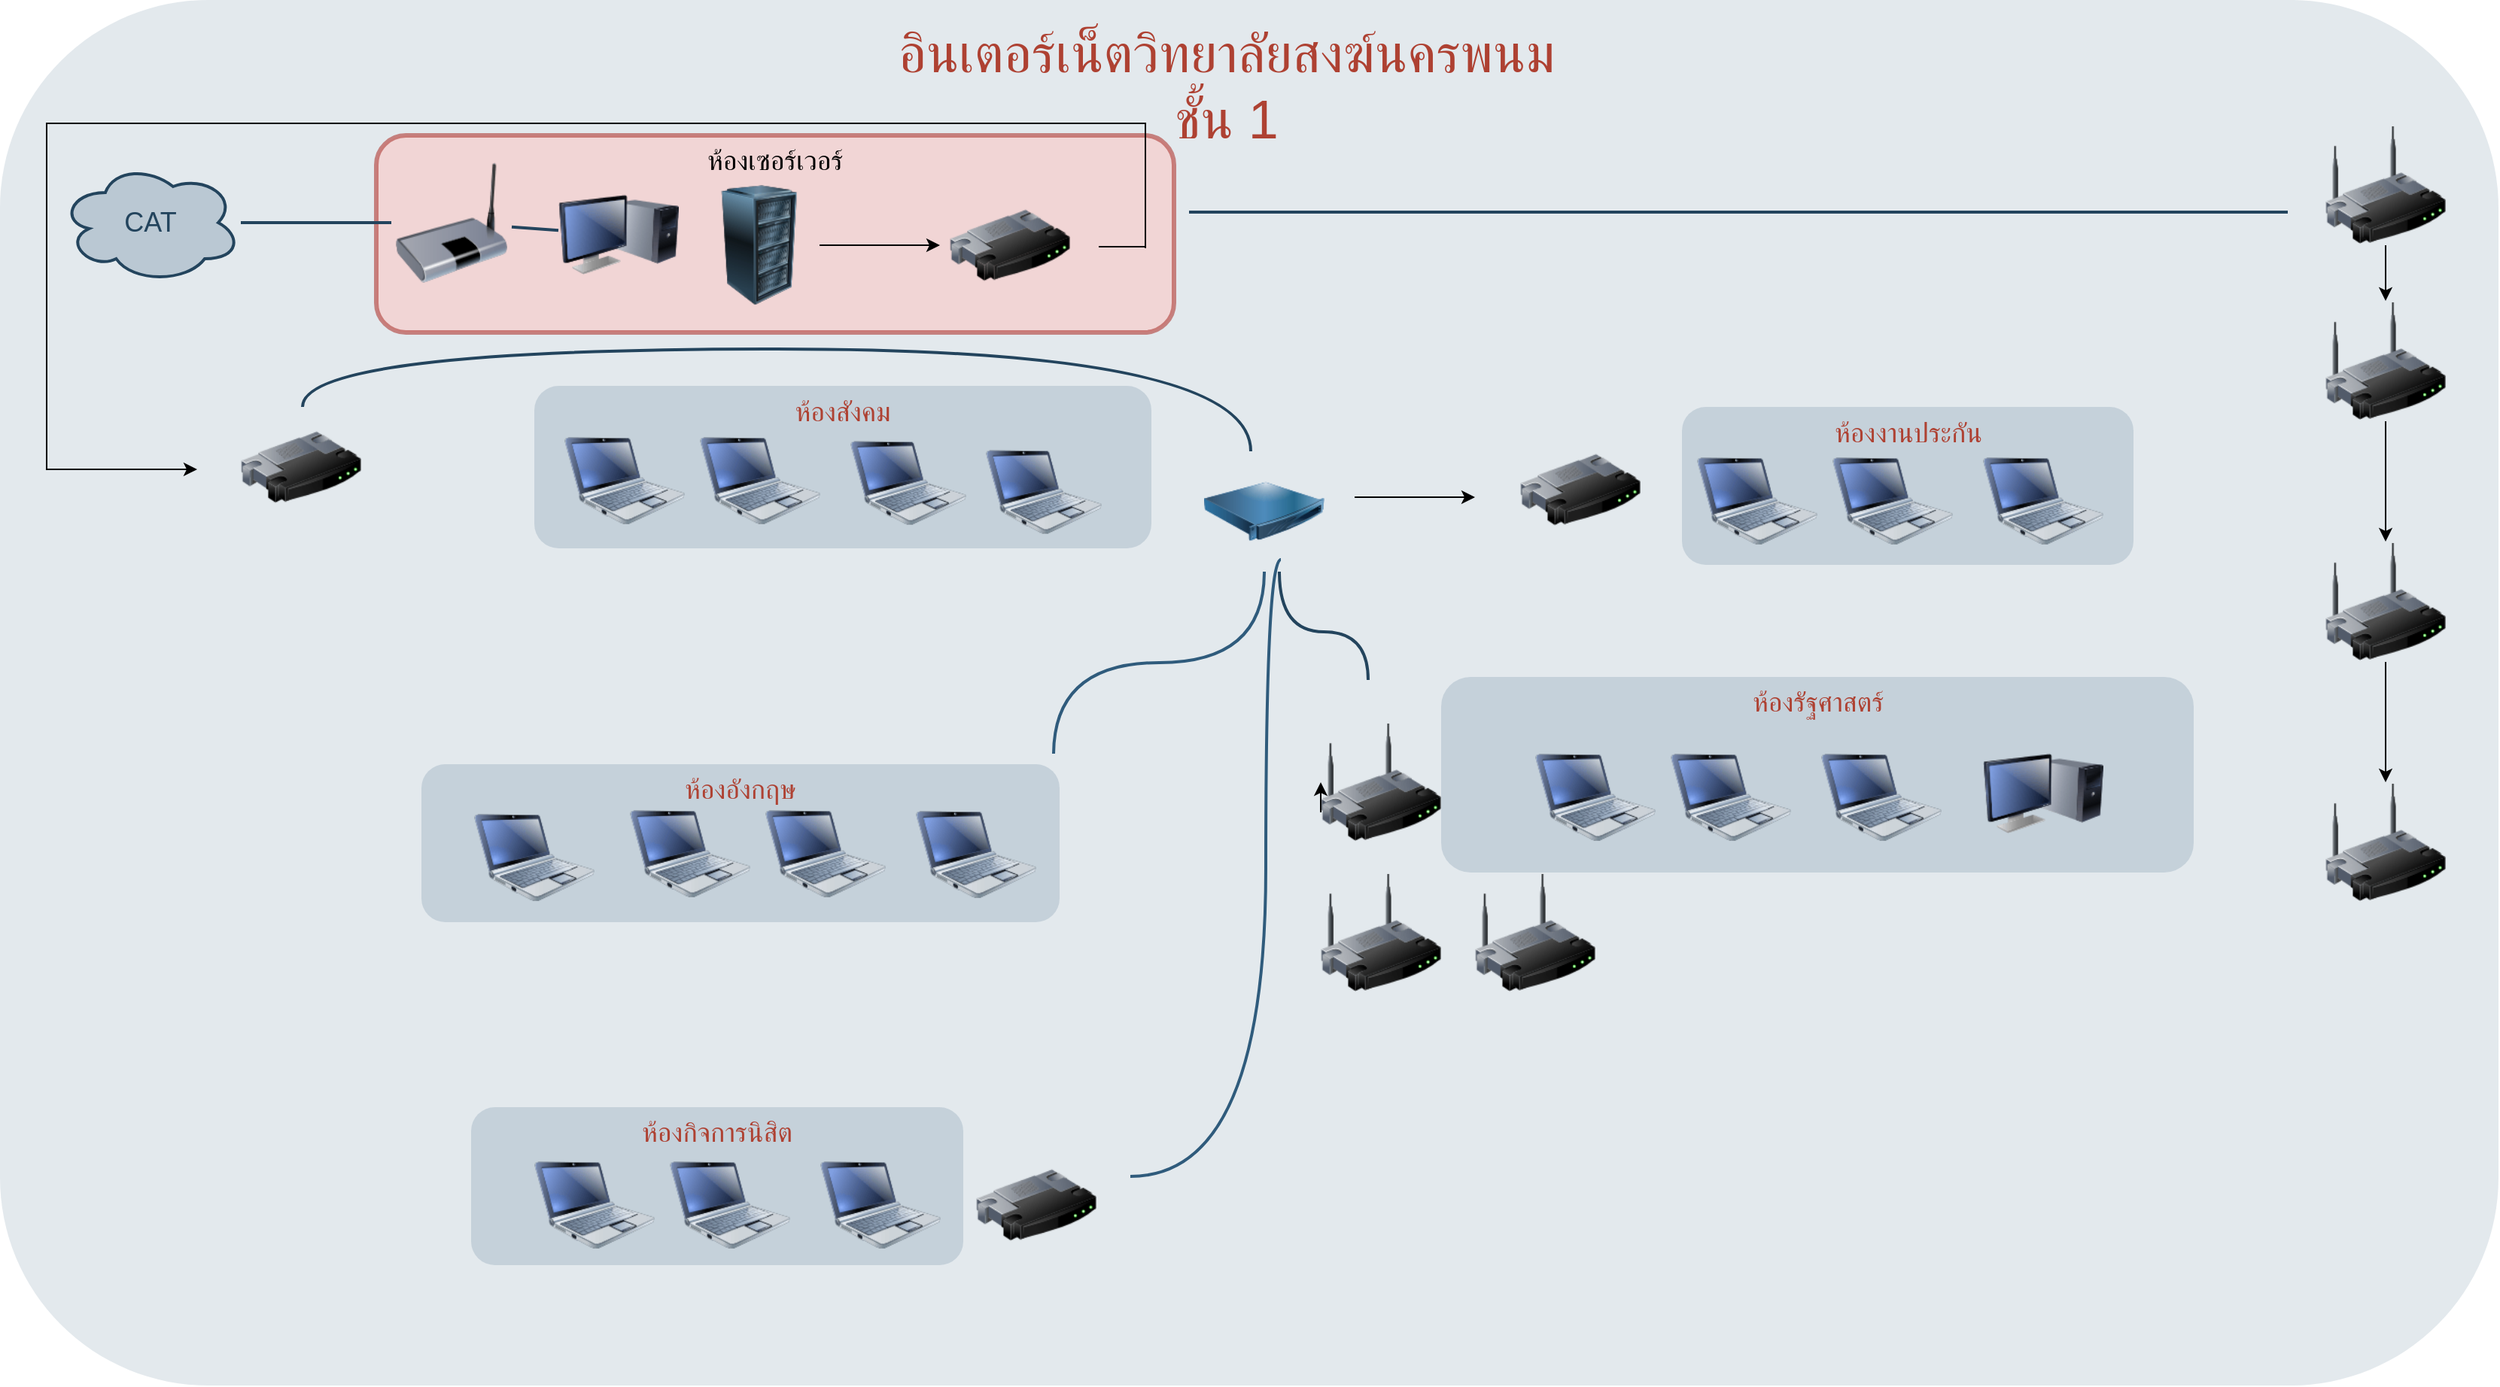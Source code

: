 <mxfile version="12.0.0" type="github" pages="4"><diagram id="a45cf8ec-cd66-6f27-3ac3-be6e809c9e4a" name="ชั้น1"><mxGraphModel dx="2720" dy="2467" grid="1" gridSize="10" guides="1" tooltips="1" connect="1" arrows="1" fold="1" page="1" pageScale="1" pageWidth="827" pageHeight="1169" background="#ffffff" math="0" shadow="0"><root><mxCell id="0"/><mxCell id="1" parent="0"/><mxCell id="3" value="" style="rounded=1;whiteSpace=wrap;html=1;shadow=0;strokeColor=none;fillColor=#BAC8D3;gradientColor=none;fontSize=18;fontColor=#F08705;opacity=40;fontStyle=0;strokeWidth=3;" parent="1" vertex="1"><mxGeometry x="10" y="-11" width="1660" height="921" as="geometry"/></mxCell><mxCell id="5TT-ZcK824E0vd1FwCsL-233" value="ห้องกิจการนิสิต" style="rounded=1;whiteSpace=wrap;html=1;shadow=0;strokeColor=none;fillColor=#BAC8D3;gradientColor=none;fontSize=18;fontColor=#AE4132;verticalAlign=top;fontStyle=0;opacity=70;strokeWidth=3;" vertex="1" parent="1"><mxGeometry x="323" y="725" width="327" height="105" as="geometry"/></mxCell><mxCell id="10" value="ห้องสังคม" style="rounded=1;whiteSpace=wrap;html=1;shadow=0;strokeColor=none;fillColor=#BAC8D3;gradientColor=none;fontSize=18;fontColor=#AE4132;verticalAlign=top;opacity=70;fontStyle=0;strokeWidth=3;" parent="1" vertex="1"><mxGeometry x="365" y="245.5" width="410" height="108" as="geometry"/></mxCell><mxCell id="4" value="ห้องเซอร์เวอร์" style="rounded=1;whiteSpace=wrap;html=1;shadow=0;strokeColor=#b85450;fillColor=#f8cecc;fontSize=18;verticalAlign=top;opacity=70;fontStyle=0;strokeWidth=3;" parent="1" vertex="1"><mxGeometry x="260" y="79" width="530" height="131" as="geometry"/></mxCell><mxCell id="5" value="&lt;span style=&quot;line-height: 17.182px&quot;&gt;ห้องอังกฤษ&lt;/span&gt;" style="rounded=1;whiteSpace=wrap;html=1;shadow=0;strokeColor=none;fillColor=#BAC8D3;gradientColor=none;fontSize=18;fontColor=#AE4132;verticalAlign=top;fontStyle=0;opacity=70;strokeWidth=3;" parent="1" vertex="1"><mxGeometry x="290" y="497" width="424" height="105" as="geometry"/></mxCell><mxCell id="8" value="ห้องรัฐศาสตร์" style="rounded=1;whiteSpace=wrap;html=1;shadow=0;strokeColor=none;fillColor=#BAC8D3;gradientColor=none;fontSize=18;fontColor=#AE4132;verticalAlign=top;fontStyle=0;opacity=70;strokeWidth=3;" parent="1" vertex="1"><mxGeometry x="967.5" y="439" width="500" height="130" as="geometry"/></mxCell><mxCell id="9" value="&lt;span style=&quot;line-height: 17.182px&quot;&gt;ห้องงานประกัน&lt;/span&gt;" style="rounded=1;whiteSpace=wrap;html=1;shadow=0;strokeColor=none;fillColor=#BAC8D3;gradientColor=none;fontSize=18;fontColor=#AE4132;verticalAlign=top;opacity=70;fontStyle=0;strokeWidth=3;" parent="1" vertex="1"><mxGeometry x="1127.5" y="259.5" width="300" height="105" as="geometry"/></mxCell><mxCell id="22" value="" style="image;html=1;image=img/lib/clip_art/computers/Monitor_Tower_128x128.png;shadow=0;strokeColor=#000000;fillColor=#FFFFFF;gradientColor=none;fontSize=18;fontColor=#F08705;fontStyle=0" parent="1" vertex="1"><mxGeometry x="381" y="105" width="80" height="80" as="geometry"/></mxCell><mxCell id="23" value="" style="image;html=1;image=img/lib/clip_art/networking/Bridge_128x128.png;shadow=0;strokeColor=#000000;fillColor=#FFFFFF;gradientColor=none;fontSize=18;fontColor=#F08705;fontStyle=0" parent="1" vertex="1"><mxGeometry x="270" y="97" width="80" height="80" as="geometry"/></mxCell><mxCell id="27" value="" style="image;html=1;image=img/lib/clip_art/computers/Netbook_128x128.png;shadow=0;strokeColor=#000000;fillColor=#FFFFFF;gradientColor=none;fontSize=18;fontColor=#F08705;fontStyle=0" parent="1" vertex="1"><mxGeometry x="385" y="268.5" width="80" height="80" as="geometry"/></mxCell><mxCell id="28" value="" style="image;html=1;image=img/lib/clip_art/computers/Netbook_128x128.png;shadow=0;strokeColor=#000000;fillColor=#FFFFFF;gradientColor=none;fontSize=18;fontColor=#F08705;fontStyle=0" parent="1" vertex="1"><mxGeometry x="475" y="268.5" width="80" height="80" as="geometry"/></mxCell><mxCell id="29" value="" style="image;html=1;image=img/lib/clip_art/computers/Netbook_128x128.png;shadow=0;strokeColor=#000000;fillColor=#FFFFFF;gradientColor=none;fontSize=18;fontColor=#F08705;fontStyle=0" parent="1" vertex="1"><mxGeometry x="575" y="271.5" width="77" height="77" as="geometry"/></mxCell><mxCell id="30" value="" style="image;html=1;image=img/lib/clip_art/computers/Netbook_128x128.png;shadow=0;strokeColor=#000000;fillColor=#FFFFFF;gradientColor=none;fontSize=18;fontColor=#F08705;fontStyle=0" parent="1" vertex="1"><mxGeometry x="428.5" y="516.5" width="80" height="80" as="geometry"/></mxCell><mxCell id="31" value="" style="image;html=1;image=img/lib/clip_art/computers/Netbook_128x128.png;shadow=0;strokeColor=#000000;fillColor=#FFFFFF;gradientColor=none;fontSize=18;fontColor=#F08705;fontStyle=0" parent="1" vertex="1"><mxGeometry x="518.5" y="516.5" width="80" height="80" as="geometry"/></mxCell><mxCell id="32" value="" style="image;html=1;image=img/lib/clip_art/computers/Netbook_128x128.png;shadow=0;strokeColor=#000000;fillColor=#FFFFFF;gradientColor=none;fontSize=18;fontColor=#AE4132;fontStyle=0" parent="1" vertex="1"><mxGeometry x="618.5" y="516.5" width="80" height="81" as="geometry"/></mxCell><mxCell id="33" value="" style="image;html=1;image=img/lib/clip_art/computers/Netbook_128x128.png;shadow=0;strokeColor=#000000;fillColor=#FFFFFF;gradientColor=none;fontSize=18;fontColor=#F08705;fontStyle=0" parent="1" vertex="1"><mxGeometry x="1137.5" y="282" width="80" height="80" as="geometry"/></mxCell><mxCell id="34" value="" style="image;html=1;image=img/lib/clip_art/computers/Netbook_128x128.png;shadow=0;strokeColor=#000000;fillColor=#FFFFFF;gradientColor=none;fontSize=18;fontColor=#F08705;fontStyle=0" parent="1" vertex="1"><mxGeometry x="1227.5" y="282" width="80" height="80" as="geometry"/></mxCell><mxCell id="35" value="" style="image;html=1;image=img/lib/clip_art/computers/Netbook_128x128.png;shadow=0;strokeColor=#000000;fillColor=#FFFFFF;gradientColor=none;fontSize=18;fontColor=#F08705;fontStyle=0" parent="1" vertex="1"><mxGeometry x="1327.5" y="282" width="80" height="80" as="geometry"/></mxCell><mxCell id="36" value="" style="image;html=1;image=img/lib/clip_art/computers/Netbook_128x128.png;shadow=0;strokeColor=#000000;fillColor=#FFFFFF;gradientColor=none;fontSize=18;fontColor=#F08705;fontStyle=0" parent="1" vertex="1"><mxGeometry x="365" y="750" width="80" height="80" as="geometry"/></mxCell><mxCell id="37" value="" style="image;html=1;image=img/lib/clip_art/computers/Netbook_128x128.png;shadow=0;strokeColor=#000000;fillColor=#FFFFFF;gradientColor=none;fontSize=18;fontColor=#F08705;fontStyle=0" parent="1" vertex="1"><mxGeometry x="455" y="750" width="80" height="80" as="geometry"/></mxCell><mxCell id="38" value="" style="image;html=1;image=img/lib/clip_art/computers/Netbook_128x128.png;shadow=0;strokeColor=#000000;fillColor=#FFFFFF;gradientColor=none;fontSize=18;fontColor=#F08705;fontStyle=0" parent="1" vertex="1"><mxGeometry x="555" y="750" width="80" height="80" as="geometry"/></mxCell><mxCell id="5TT-ZcK824E0vd1FwCsL-190" value="" style="edgeStyle=orthogonalEdgeStyle;rounded=0;orthogonalLoop=1;jettySize=auto;html=1;" edge="1" parent="1" source="40"><mxGeometry relative="1" as="geometry"><mxPoint x="634.5" y="152" as="targetPoint"/></mxGeometry></mxCell><mxCell id="40" value="" style="image;html=1;image=img/lib/clip_art/computers/Server_Rack_128x128.png;shadow=0;strokeColor=#000000;fillColor=#FFFFFF;gradientColor=none;fontSize=18;fontColor=#F08705;fontStyle=0" parent="1" vertex="1"><mxGeometry x="474.5" y="112" width="80" height="80" as="geometry"/></mxCell><mxCell id="49" value="CAT" style="ellipse;shape=cloud;whiteSpace=wrap;html=1;shadow=0;strokeColor=#23445D;fillColor=#BAC8D3;gradientColor=none;fontSize=18;fontColor=#23445D;fontStyle=0;gradientDirection=north;strokeWidth=2;" parent="1" vertex="1"><mxGeometry x="50" y="97" width="120" height="80" as="geometry"/></mxCell><mxCell id="52" value="" style="image;html=1;image=img/lib/clip_art/networking/Router_128x128.png;shadow=0;strokeColor=#000000;fillColor=#FFFFFF;gradientColor=none;fontSize=18;fontColor=#F08705;fontStyle=0" parent="1" vertex="1"><mxGeometry x="170" y="259.5" width="80" height="80" as="geometry"/></mxCell><mxCell id="54" value="" style="image;html=1;image=img/lib/clip_art/computers/Monitor_Tower_128x128.png;shadow=0;strokeColor=#000000;fillColor=#FFFFFF;gradientColor=none;fontSize=18;fontColor=#F08705;fontStyle=0" parent="1" vertex="1"><mxGeometry x="1327.5" y="476.5" width="80" height="80" as="geometry"/></mxCell><mxCell id="56" value="" style="image;html=1;image=img/lib/clip_art/networking/Wireless_Router_128x128.png;shadow=0;strokeColor=#000000;fillColor=#FFFFFF;gradientColor=none;fontSize=18;fontColor=#F08705;fontStyle=0" parent="1" vertex="1"><mxGeometry x="887.5" y="469" width="80" height="80" as="geometry"/></mxCell><mxCell id="5TT-ZcK824E0vd1FwCsL-203" value="" style="edgeStyle=orthogonalEdgeStyle;rounded=0;orthogonalLoop=1;jettySize=auto;html=1;" edge="1" parent="1" source="57" target="5TT-ZcK824E0vd1FwCsL-202"><mxGeometry relative="1" as="geometry"/></mxCell><mxCell id="57" value="" style="image;html=1;image=img/lib/clip_art/networking/Wireless_Router_128x128.png;shadow=0;strokeColor=#000000;fillColor=#FFFFFF;gradientColor=none;fontSize=18;fontColor=#F08705;fontStyle=0" parent="1" vertex="1"><mxGeometry x="1555" y="72" width="80" height="80" as="geometry"/></mxCell><mxCell id="5TT-ZcK824E0vd1FwCsL-205" value="" style="edgeStyle=orthogonalEdgeStyle;rounded=0;orthogonalLoop=1;jettySize=auto;html=1;" edge="1" parent="1" source="5TT-ZcK824E0vd1FwCsL-202" target="5TT-ZcK824E0vd1FwCsL-204"><mxGeometry relative="1" as="geometry"/></mxCell><mxCell id="5TT-ZcK824E0vd1FwCsL-202" value="" style="image;html=1;image=img/lib/clip_art/networking/Wireless_Router_128x128.png;shadow=0;strokeColor=#000000;fillColor=#FFFFFF;gradientColor=none;fontSize=18;fontColor=#F08705;fontStyle=0" vertex="1" parent="1"><mxGeometry x="1555" y="189" width="80" height="80" as="geometry"/></mxCell><mxCell id="5TT-ZcK824E0vd1FwCsL-207" value="" style="edgeStyle=orthogonalEdgeStyle;rounded=0;orthogonalLoop=1;jettySize=auto;html=1;" edge="1" parent="1" source="5TT-ZcK824E0vd1FwCsL-204" target="5TT-ZcK824E0vd1FwCsL-206"><mxGeometry relative="1" as="geometry"/></mxCell><mxCell id="5TT-ZcK824E0vd1FwCsL-204" value="" style="image;html=1;image=img/lib/clip_art/networking/Wireless_Router_128x128.png;shadow=0;strokeColor=#000000;fillColor=#FFFFFF;gradientColor=none;fontSize=18;fontColor=#F08705;fontStyle=0" vertex="1" parent="1"><mxGeometry x="1555" y="349" width="80" height="80" as="geometry"/></mxCell><mxCell id="5TT-ZcK824E0vd1FwCsL-206" value="" style="image;html=1;image=img/lib/clip_art/networking/Wireless_Router_128x128.png;shadow=0;strokeColor=#000000;fillColor=#FFFFFF;gradientColor=none;fontSize=18;fontColor=#F08705;fontStyle=0" vertex="1" parent="1"><mxGeometry x="1555" y="509" width="80" height="80" as="geometry"/></mxCell><mxCell id="5TT-ZcK824E0vd1FwCsL-180" value="" style="edgeStyle=orthogonalEdgeStyle;rounded=0;orthogonalLoop=1;jettySize=auto;html=1;" edge="1" parent="1"><mxGeometry relative="1" as="geometry"><mxPoint x="740" y="153" as="sourcePoint"/><mxPoint x="141" y="301" as="targetPoint"/><Array as="points"><mxPoint x="771" y="154"/><mxPoint x="771" y="71"/><mxPoint x="41" y="71"/><mxPoint x="41" y="301"/><mxPoint x="91" y="301"/></Array></mxGeometry></mxCell><mxCell id="83" style="edgeStyle=none;rounded=0;html=1;fontSize=18;fontColor=#F08705;endArrow=none;endFill=0;strokeColor=#23445D;strokeWidth=2;fontStyle=0" parent="1" source="22" target="23" edge="1"><mxGeometry relative="1" as="geometry"/></mxCell><mxCell id="115" style="edgeStyle=orthogonalEdgeStyle;rounded=0;html=1;startArrow=none;startFill=0;endArrow=none;endFill=0;fontSize=18;fontColor=#F08705;strokeColor=#23445D;strokeWidth=2;curved=1;fontStyle=0" parent="1" source="23" target="49" edge="1"><mxGeometry relative="1" as="geometry"/></mxCell><mxCell id="146" value="" style="edgeStyle=elbowEdgeStyle;strokeWidth=2;rounded=0;endArrow=none;startArrow=none;startSize=10;endSize=10;dashed=0;html=1;strokeColor=#23445D;fontSize=18;fontColor=#F08705;startFill=0;endFill=0;fontStyle=0" parent="1" edge="1"><mxGeometry relative="1" as="geometry"><mxPoint x="1530" y="130" as="sourcePoint"/><mxPoint x="800" y="130" as="targetPoint"/><Array as="points"><mxPoint x="1140" y="120"/></Array></mxGeometry></mxCell><mxCell id="154" value="" style="image;html=1;image=img/lib/clip_art/networking/Router_128x128.png;shadow=0;strokeColor=#000000;fillColor=#FFFFFF;gradientColor=none;fontSize=18;fontColor=#F08705;fontStyle=0" parent="1" vertex="1"><mxGeometry x="658.5" y="750" width="80" height="80" as="geometry"/></mxCell><mxCell id="161" style="edgeStyle=orthogonalEdgeStyle;rounded=0;jumpStyle=none;html=1;exitX=0.5;exitY=1;shadow=0;labelBackgroundColor=#ffffff;startArrow=none;startFill=0;endArrow=none;endFill=0;endSize=10;jettySize=auto;orthogonalLoop=1;strokeColor=#2F5B7C;strokeWidth=2;fillColor=#F08705;fontFamily=Helvetica;fontSize=14;fontColor=#F08705;align=left;curved=1;" parent="1" source="162" edge="1"><mxGeometry relative="1" as="geometry"><mxPoint x="710" y="490" as="targetPoint"/></mxGeometry></mxCell><mxCell id="5TT-ZcK824E0vd1FwCsL-229" value="" style="edgeStyle=orthogonalEdgeStyle;rounded=0;orthogonalLoop=1;jettySize=auto;html=1;" edge="1" parent="1"><mxGeometry relative="1" as="geometry"><mxPoint x="910.0" y="319.5" as="sourcePoint"/><mxPoint x="990.0" y="319.5" as="targetPoint"/></mxGeometry></mxCell><mxCell id="162" value="" style="image;html=1;image=img/lib/clip_art/networking/Concentrator_128x128.png;shadow=0;strokeColor=#000000;fillColor=#F2F2F2;gradientColor=none;fontSize=18;fontColor=#F08705;fontStyle=0" parent="1" vertex="1"><mxGeometry x="810" y="289" width="80" height="80" as="geometry"/></mxCell><mxCell id="163" style="edgeStyle=orthogonalEdgeStyle;rounded=0;html=1;startArrow=none;startFill=0;endArrow=none;endFill=0;fontSize=18;fontColor=#F08705;strokeColor=#23445D;strokeWidth=2;curved=1;fontStyle=0" parent="1" source="162" target="52" edge="1"><mxGeometry relative="1" as="geometry"><Array as="points"><mxPoint x="841" y="221"/><mxPoint x="211" y="221"/></Array><mxPoint x="800" y="240" as="targetPoint"/></mxGeometry></mxCell><mxCell id="165" style="edgeStyle=orthogonalEdgeStyle;rounded=0;html=1;startArrow=none;startFill=0;endArrow=none;endFill=0;fontSize=18;fontColor=#F08705;strokeColor=#23445D;strokeWidth=2;curved=1;fontStyle=0" parent="1" source="162" edge="1"><mxGeometry relative="1" as="geometry"><Array as="points"><mxPoint x="860" y="409"/></Array><mxPoint x="919" y="441" as="targetPoint"/></mxGeometry></mxCell><mxCell id="168" value="อินเตอร์เน็ตวิทยาลัยสงฆ์นครพนม&lt;br&gt;ชั้น 1&lt;br&gt;" style="text;html=1;strokeColor=none;fillColor=none;align=center;verticalAlign=middle;whiteSpace=wrap;overflow=hidden;shadow=0;fontSize=36;fontColor=#AE4132;fontStyle=0" parent="1" vertex="1"><mxGeometry x="135" y="-1.5" width="1380" height="95" as="geometry"/></mxCell><mxCell id="171" style="edgeStyle=orthogonalEdgeStyle;rounded=0;jumpStyle=none;html=1;exitX=0;exitY=0.5;entryX=0;entryY=0.5;shadow=0;labelBackgroundColor=none;startArrow=none;startFill=0;endArrow=classic;endFill=1;endSize=6;jettySize=auto;orthogonalLoop=1;strokeColor=#23445D;strokeWidth=2;fillColor=#F08705;fontFamily=Helvetica;fontSize=14;fontColor=#F08705;align=left;fontStyle=0" parent="1" source="168" target="168" edge="1"><mxGeometry relative="1" as="geometry"/></mxCell><mxCell id="172" style="edgeStyle=orthogonalEdgeStyle;rounded=0;jumpStyle=none;html=1;exitX=0.75;exitY=0;entryX=0.75;entryY=0;shadow=0;labelBackgroundColor=none;startArrow=none;startFill=0;endArrow=classic;endFill=1;endSize=6;jettySize=auto;orthogonalLoop=1;strokeColor=#23445D;strokeWidth=2;fillColor=#F08705;fontFamily=Helvetica;fontSize=14;fontColor=#FFFFFF;align=left;fontStyle=0" parent="1" source="27" target="27" edge="1"><mxGeometry relative="1" as="geometry"/></mxCell><mxCell id="5TT-ZcK824E0vd1FwCsL-185" value="" style="image;html=1;image=img/lib/clip_art/networking/Router_128x128.png;shadow=0;strokeColor=#000000;fillColor=#FFFFFF;gradientColor=none;fontSize=18;fontColor=#F08705;fontStyle=0" vertex="1" parent="1"><mxGeometry x="641" y="112" width="80" height="80" as="geometry"/></mxCell><mxCell id="5TT-ZcK824E0vd1FwCsL-191" value="" style="image;html=1;image=img/lib/clip_art/computers/Netbook_128x128.png;shadow=0;strokeColor=#000000;fillColor=#FFFFFF;gradientColor=none;fontSize=18;fontColor=#F08705;fontStyle=0" vertex="1" parent="1"><mxGeometry x="665" y="277.5" width="77" height="77" as="geometry"/></mxCell><mxCell id="5TT-ZcK824E0vd1FwCsL-198" value="" style="image;html=1;image=img/lib/clip_art/networking/Router_128x128.png;shadow=0;strokeColor=#000000;fillColor=#FFFFFF;gradientColor=none;fontSize=18;fontColor=#F08705;fontStyle=0" vertex="1" parent="1"><mxGeometry x="1020" y="274.5" width="80" height="80" as="geometry"/></mxCell><mxCell id="5TT-ZcK824E0vd1FwCsL-214" value="" style="image;html=1;image=img/lib/clip_art/computers/Netbook_128x128.png;shadow=0;strokeColor=#000000;fillColor=#FFFFFF;gradientColor=none;fontSize=18;fontColor=#F08705;fontStyle=0" vertex="1" parent="1"><mxGeometry x="1030" y="479" width="80" height="80" as="geometry"/></mxCell><mxCell id="5TT-ZcK824E0vd1FwCsL-215" value="" style="image;html=1;image=img/lib/clip_art/computers/Netbook_128x128.png;shadow=0;strokeColor=#000000;fillColor=#FFFFFF;gradientColor=none;fontSize=18;fontColor=#F08705;fontStyle=0" vertex="1" parent="1"><mxGeometry x="1120" y="479" width="80" height="80" as="geometry"/></mxCell><mxCell id="5TT-ZcK824E0vd1FwCsL-216" value="" style="image;html=1;image=img/lib/clip_art/computers/Netbook_128x128.png;shadow=0;strokeColor=#000000;fillColor=#FFFFFF;gradientColor=none;fontSize=18;fontColor=#F08705;fontStyle=0" vertex="1" parent="1"><mxGeometry x="1220" y="479" width="80" height="80" as="geometry"/></mxCell><mxCell id="5TT-ZcK824E0vd1FwCsL-231" value="" style="image;html=1;image=img/lib/clip_art/computers/Netbook_128x128.png;shadow=0;strokeColor=#000000;fillColor=#FFFFFF;gradientColor=none;fontSize=18;fontColor=#F08705;fontStyle=0" vertex="1" parent="1"><mxGeometry x="325" y="519" width="80" height="80" as="geometry"/></mxCell><mxCell id="5TT-ZcK824E0vd1FwCsL-232" style="edgeStyle=orthogonalEdgeStyle;rounded=0;jumpStyle=none;html=1;shadow=0;labelBackgroundColor=#ffffff;startArrow=none;startFill=0;endArrow=none;endFill=0;endSize=10;jettySize=auto;orthogonalLoop=1;strokeColor=#2F5B7C;strokeWidth=2;fillColor=#F08705;fontFamily=Helvetica;fontSize=14;fontColor=#F08705;align=left;curved=1;" edge="1" parent="1"><mxGeometry relative="1" as="geometry"><mxPoint x="861" y="361" as="sourcePoint"/><mxPoint x="761" y="771" as="targetPoint"/><Array as="points"><mxPoint x="851" y="361"/><mxPoint x="851" y="771"/></Array></mxGeometry></mxCell><mxCell id="u7g8clGpYNUwMyoQ05PJ-172" style="edgeStyle=orthogonalEdgeStyle;rounded=0;orthogonalLoop=1;jettySize=auto;html=1;exitX=0;exitY=0.75;exitDx=0;exitDy=0;entryX=0;entryY=0.5;entryDx=0;entryDy=0;" edge="1" parent="1" source="56" target="56"><mxGeometry relative="1" as="geometry"/></mxCell><mxCell id="0NHbt5JmAoEHlWAF8XZl-172" value="" style="image;html=1;image=img/lib/clip_art/networking/Wireless_Router_128x128.png;shadow=0;strokeColor=#000000;fillColor=#FFFFFF;gradientColor=none;fontSize=18;fontColor=#F08705;fontStyle=0" vertex="1" parent="1"><mxGeometry x="990" y="569" width="80" height="80" as="geometry"/></mxCell><mxCell id="0NHbt5JmAoEHlWAF8XZl-173" value="" style="image;html=1;image=img/lib/clip_art/networking/Wireless_Router_128x128.png;shadow=0;strokeColor=#000000;fillColor=#FFFFFF;gradientColor=none;fontSize=18;fontColor=#F08705;fontStyle=0" vertex="1" parent="1"><mxGeometry x="887.5" y="569" width="80" height="80" as="geometry"/></mxCell></root></mxGraphModel></diagram><diagram name="ชั้น2" id="4gRIvaAGS5uTLQDiIRaL"><mxGraphModel dx="2720" dy="1420" grid="1" gridSize="10" guides="1" tooltips="1" connect="1" arrows="1" fold="1" page="1" pageScale="1" pageWidth="827" pageHeight="1169" background="#ffffff" math="0" shadow="0"><root><mxCell id="wMxX_vA85udoLJp9CQnc-0"/><mxCell id="wMxX_vA85udoLJp9CQnc-1" parent="wMxX_vA85udoLJp9CQnc-0"/><mxCell id="wMxX_vA85udoLJp9CQnc-4" value="" style="rounded=1;whiteSpace=wrap;html=1;shadow=0;strokeColor=none;fillColor=#BAC8D3;gradientColor=none;fontSize=18;fontColor=#F08705;opacity=40;fontStyle=0;strokeWidth=3;" vertex="1" parent="wMxX_vA85udoLJp9CQnc-1"><mxGeometry x="215" y="120" width="1030" height="860" as="geometry"/></mxCell><mxCell id="wMxX_vA85udoLJp9CQnc-23" value="" style="edgeStyle=orthogonalEdgeStyle;rounded=0;orthogonalLoop=1;jettySize=auto;html=1;" edge="1" parent="wMxX_vA85udoLJp9CQnc-1"><mxGeometry relative="1" as="geometry"><mxPoint x="365" y="269" as="sourcePoint"/><mxPoint x="615" y="269" as="targetPoint"/></mxGeometry></mxCell><mxCell id="wMxX_vA85udoLJp9CQnc-24" value="" style="image;html=1;image=img/lib/clip_art/computers/Server_Rack_128x128.png;shadow=0;strokeColor=#000000;fillColor=#FFFFFF;gradientColor=none;fontSize=18;fontColor=#F08705;fontStyle=0" vertex="1" parent="wMxX_vA85udoLJp9CQnc-1"><mxGeometry x="270" y="229" width="80" height="80" as="geometry"/></mxCell><mxCell id="wMxX_vA85udoLJp9CQnc-29" value="" style="edgeStyle=orthogonalEdgeStyle;rounded=0;orthogonalLoop=1;jettySize=auto;html=1;" edge="1" parent="wMxX_vA85udoLJp9CQnc-1"><mxGeometry relative="1" as="geometry"><mxPoint x="970" y="316" as="sourcePoint"/><mxPoint x="970" y="467" as="targetPoint"/></mxGeometry></mxCell><mxCell id="wMxX_vA85udoLJp9CQnc-30" value="" style="image;html=1;image=img/lib/clip_art/networking/Wireless_Router_128x128.png;shadow=0;strokeColor=#000000;fillColor=#FFFFFF;gradientColor=none;fontSize=18;fontColor=#F08705;fontStyle=0" vertex="1" parent="wMxX_vA85udoLJp9CQnc-1"><mxGeometry x="930" y="229" width="80" height="80" as="geometry"/></mxCell><mxCell id="wMxX_vA85udoLJp9CQnc-68" value="" style="edgeStyle=orthogonalEdgeStyle;rounded=0;orthogonalLoop=1;jettySize=auto;html=1;" edge="1" parent="wMxX_vA85udoLJp9CQnc-1"><mxGeometry relative="1" as="geometry"><mxPoint x="970" y="575" as="sourcePoint"/><mxPoint x="970" y="715" as="targetPoint"/></mxGeometry></mxCell><mxCell id="wMxX_vA85udoLJp9CQnc-32" value="" style="image;html=1;image=img/lib/clip_art/networking/Wireless_Router_128x128.png;shadow=0;strokeColor=#000000;fillColor=#FFFFFF;gradientColor=none;fontSize=18;fontColor=#F08705;fontStyle=0" vertex="1" parent="wMxX_vA85udoLJp9CQnc-1"><mxGeometry x="930" y="490" width="80" height="80" as="geometry"/></mxCell><mxCell id="wMxX_vA85udoLJp9CQnc-67" value="" style="image;html=1;image=img/lib/clip_art/networking/Wireless_Router_128x128.png;shadow=0;strokeColor=#000000;fillColor=#FFFFFF;gradientColor=none;fontSize=18;fontColor=#F08705;fontStyle=0" vertex="1" parent="wMxX_vA85udoLJp9CQnc-1"><mxGeometry x="930" y="740" width="80" height="80" as="geometry"/></mxCell><mxCell id="wMxX_vA85udoLJp9CQnc-48" value="อินเตอร์เน็ตวิทยาลัยสงฆ์นครพนม&lt;br&gt;ชั้น 2" style="text;html=1;strokeColor=none;fillColor=none;align=center;verticalAlign=middle;whiteSpace=wrap;overflow=hidden;shadow=0;fontSize=36;fontColor=#AE4132;fontStyle=0" vertex="1" parent="wMxX_vA85udoLJp9CQnc-1"><mxGeometry x="135" y="17" width="1380" height="103" as="geometry"/></mxCell><mxCell id="wMxX_vA85udoLJp9CQnc-49" style="edgeStyle=orthogonalEdgeStyle;rounded=0;jumpStyle=none;html=1;exitX=0;exitY=0.5;entryX=0;entryY=0.5;shadow=0;labelBackgroundColor=none;startArrow=none;startFill=0;endArrow=classic;endFill=1;endSize=6;jettySize=auto;orthogonalLoop=1;strokeColor=#23445D;strokeWidth=2;fillColor=#F08705;fontFamily=Helvetica;fontSize=14;fontColor=#F08705;align=left;fontStyle=0" edge="1" parent="wMxX_vA85udoLJp9CQnc-1" source="wMxX_vA85udoLJp9CQnc-48" target="wMxX_vA85udoLJp9CQnc-48"><mxGeometry relative="1" as="geometry"/></mxCell><mxCell id="wMxX_vA85udoLJp9CQnc-51" value="" style="image;html=1;image=img/lib/clip_art/networking/Router_128x128.png;shadow=0;strokeColor=#000000;fillColor=#FFFFFF;gradientColor=none;fontSize=18;fontColor=#F08705;fontStyle=0" vertex="1" parent="wMxX_vA85udoLJp9CQnc-1"><mxGeometry x="650" y="229" width="80" height="80" as="geometry"/></mxCell><mxCell id="wMxX_vA85udoLJp9CQnc-65" value="" style="endArrow=classic;html=1;entryX=0.684;entryY=0.172;entryDx=0;entryDy=0;entryPerimeter=0;" edge="1" parent="wMxX_vA85udoLJp9CQnc-1" target="wMxX_vA85udoLJp9CQnc-4"><mxGeometry width="50" height="50" relative="1" as="geometry"><mxPoint x="770" y="267.5" as="sourcePoint"/><mxPoint x="880" y="267.5" as="targetPoint"/></mxGeometry></mxCell></root></mxGraphModel></diagram><diagram name="ชั้น3" id="Pm-g7gTGLskMJQBcT9EW"><mxGraphModel dx="3627" dy="3062" grid="1" gridSize="10" guides="1" tooltips="1" connect="1" arrows="1" fold="1" page="1" pageScale="1" pageWidth="827" pageHeight="1169" background="#ffffff" math="0" shadow="0"><root><mxCell id="qvY86Zrfv6ovcrYpHMAZ-0"/><mxCell id="qvY86Zrfv6ovcrYpHMAZ-1" parent="qvY86Zrfv6ovcrYpHMAZ-0"/><mxCell id="qvY86Zrfv6ovcrYpHMAZ-2" value="" style="rounded=1;whiteSpace=wrap;html=1;shadow=0;strokeColor=none;fillColor=#BAC8D3;gradientColor=none;fontSize=18;fontColor=#F08705;opacity=40;fontStyle=0;strokeWidth=3;" vertex="1" parent="qvY86Zrfv6ovcrYpHMAZ-1"><mxGeometry x="70" width="1490" height="960" as="geometry"/></mxCell><mxCell id="qvY86Zrfv6ovcrYpHMAZ-3" value="" style="edgeStyle=orthogonalEdgeStyle;rounded=0;orthogonalLoop=1;jettySize=auto;html=1;" edge="1" parent="qvY86Zrfv6ovcrYpHMAZ-1" source="qvY86Zrfv6ovcrYpHMAZ-4"><mxGeometry relative="1" as="geometry"><mxPoint x="635" y="269" as="targetPoint"/></mxGeometry></mxCell><mxCell id="qvY86Zrfv6ovcrYpHMAZ-4" value="" style="image;html=1;image=img/lib/clip_art/computers/Server_Rack_128x128.png;shadow=0;strokeColor=#000000;fillColor=#FFFFFF;gradientColor=none;fontSize=18;fontColor=#F08705;fontStyle=0" vertex="1" parent="qvY86Zrfv6ovcrYpHMAZ-1"><mxGeometry x="270" y="229" width="80" height="80" as="geometry"/></mxCell><mxCell id="qvY86Zrfv6ovcrYpHMAZ-5" value="" style="edgeStyle=orthogonalEdgeStyle;rounded=0;orthogonalLoop=1;jettySize=auto;html=1;" edge="1" parent="qvY86Zrfv6ovcrYpHMAZ-1" source="qvY86Zrfv6ovcrYpHMAZ-6"><mxGeometry relative="1" as="geometry"><mxPoint x="970" y="460" as="targetPoint"/></mxGeometry></mxCell><mxCell id="qvY86Zrfv6ovcrYpHMAZ-6" value="" style="image;html=1;image=img/lib/clip_art/networking/Wireless_Router_128x128.png;shadow=0;strokeColor=#000000;fillColor=#FFFFFF;gradientColor=none;fontSize=18;fontColor=#F08705;fontStyle=0" vertex="1" parent="qvY86Zrfv6ovcrYpHMAZ-1"><mxGeometry x="930" y="229" width="80" height="80" as="geometry"/></mxCell><mxCell id="qvY86Zrfv6ovcrYpHMAZ-7" value="" style="edgeStyle=orthogonalEdgeStyle;rounded=0;orthogonalLoop=1;jettySize=auto;html=1;" edge="1" parent="qvY86Zrfv6ovcrYpHMAZ-1" source="qvY86Zrfv6ovcrYpHMAZ-8" target="qvY86Zrfv6ovcrYpHMAZ-9"><mxGeometry relative="1" as="geometry"/></mxCell><mxCell id="qvY86Zrfv6ovcrYpHMAZ-8" value="" style="image;html=1;image=img/lib/clip_art/networking/Wireless_Router_128x128.png;shadow=0;strokeColor=#000000;fillColor=#FFFFFF;gradientColor=none;fontSize=18;fontColor=#F08705;fontStyle=0" vertex="1" parent="qvY86Zrfv6ovcrYpHMAZ-1"><mxGeometry x="930" y="490" width="80" height="80" as="geometry"/></mxCell><mxCell id="qvY86Zrfv6ovcrYpHMAZ-9" value="" style="image;html=1;image=img/lib/clip_art/networking/Wireless_Router_128x128.png;shadow=0;strokeColor=#000000;fillColor=#FFFFFF;gradientColor=none;fontSize=18;fontColor=#F08705;fontStyle=0" vertex="1" parent="qvY86Zrfv6ovcrYpHMAZ-1"><mxGeometry x="930" y="720" width="80" height="80" as="geometry"/></mxCell><mxCell id="qvY86Zrfv6ovcrYpHMAZ-10" value="อินเตอร์เน็ตวิทยาลัยสงฆ์นครพนม&lt;br&gt;ชั้น 3" style="text;html=1;strokeColor=none;fillColor=none;align=center;verticalAlign=middle;whiteSpace=wrap;overflow=hidden;shadow=0;fontSize=36;fontColor=#AE4132;fontStyle=0" vertex="1" parent="qvY86Zrfv6ovcrYpHMAZ-1"><mxGeometry x="135" y="17" width="1380" height="103" as="geometry"/></mxCell><mxCell id="qvY86Zrfv6ovcrYpHMAZ-11" style="edgeStyle=orthogonalEdgeStyle;rounded=0;jumpStyle=none;html=1;exitX=0;exitY=0.5;entryX=0;entryY=0.5;shadow=0;labelBackgroundColor=none;startArrow=none;startFill=0;endArrow=classic;endFill=1;endSize=6;jettySize=auto;orthogonalLoop=1;strokeColor=#23445D;strokeWidth=2;fillColor=#F08705;fontFamily=Helvetica;fontSize=14;fontColor=#F08705;align=left;fontStyle=0" edge="1" parent="qvY86Zrfv6ovcrYpHMAZ-1" source="qvY86Zrfv6ovcrYpHMAZ-10" target="qvY86Zrfv6ovcrYpHMAZ-10"><mxGeometry relative="1" as="geometry"/></mxCell><mxCell id="qvY86Zrfv6ovcrYpHMAZ-15" value="" style="edgeStyle=orthogonalEdgeStyle;rounded=0;orthogonalLoop=1;jettySize=auto;html=1;" edge="1" parent="qvY86Zrfv6ovcrYpHMAZ-1" source="qvY86Zrfv6ovcrYpHMAZ-12" target="qvY86Zrfv6ovcrYpHMAZ-14"><mxGeometry relative="1" as="geometry"/></mxCell><mxCell id="qvY86Zrfv6ovcrYpHMAZ-12" value="" style="image;html=1;image=img/lib/clip_art/networking/Router_128x128.png;shadow=0;strokeColor=#000000;fillColor=#FFFFFF;gradientColor=none;fontSize=18;fontColor=#F08705;fontStyle=0" vertex="1" parent="qvY86Zrfv6ovcrYpHMAZ-1"><mxGeometry x="650" y="229" width="80" height="80" as="geometry"/></mxCell><mxCell id="qvY86Zrfv6ovcrYpHMAZ-14" value="" style="image;html=1;image=img/lib/clip_art/networking/Router_128x128.png;shadow=0;strokeColor=#000000;fillColor=#FFFFFF;gradientColor=none;fontSize=18;fontColor=#F08705;fontStyle=0" vertex="1" parent="qvY86Zrfv6ovcrYpHMAZ-1"><mxGeometry x="650" y="389" width="80" height="80" as="geometry"/></mxCell><mxCell id="qvY86Zrfv6ovcrYpHMAZ-13" value="" style="endArrow=classic;html=1;" edge="1" parent="qvY86Zrfv6ovcrYpHMAZ-1"><mxGeometry width="50" height="50" relative="1" as="geometry"><mxPoint x="770" y="267.5" as="sourcePoint"/><mxPoint x="880" y="267.5" as="targetPoint"/></mxGeometry></mxCell><mxCell id="ZU6x15GM-1kc3BHFqARc-0" value="ห้องสำนักงาน" style="rounded=1;whiteSpace=wrap;html=1;shadow=0;strokeColor=none;fillColor=#BAC8D3;gradientColor=none;fontSize=18;fontColor=#AE4132;verticalAlign=top;opacity=70;fontStyle=0;strokeWidth=3;" vertex="1" parent="qvY86Zrfv6ovcrYpHMAZ-1"><mxGeometry x="365" y="478" width="410" height="212" as="geometry"/></mxCell><mxCell id="ZU6x15GM-1kc3BHFqARc-1" value="" style="image;html=1;image=img/lib/clip_art/computers/Netbook_128x128.png;shadow=0;strokeColor=#000000;fillColor=#FFFFFF;gradientColor=none;fontSize=18;fontColor=#F08705;fontStyle=0" vertex="1" parent="qvY86Zrfv6ovcrYpHMAZ-1"><mxGeometry x="385" y="492" width="80" height="80" as="geometry"/></mxCell><mxCell id="ZU6x15GM-1kc3BHFqARc-2" value="" style="image;html=1;image=img/lib/clip_art/computers/Netbook_128x128.png;shadow=0;strokeColor=#000000;fillColor=#FFFFFF;gradientColor=none;fontSize=18;fontColor=#F08705;fontStyle=0" vertex="1" parent="qvY86Zrfv6ovcrYpHMAZ-1"><mxGeometry x="475" y="492" width="80" height="80" as="geometry"/></mxCell><mxCell id="ZU6x15GM-1kc3BHFqARc-3" value="" style="image;html=1;image=img/lib/clip_art/computers/Netbook_128x128.png;shadow=0;strokeColor=#000000;fillColor=#FFFFFF;gradientColor=none;fontSize=18;fontColor=#F08705;fontStyle=0" vertex="1" parent="qvY86Zrfv6ovcrYpHMAZ-1"><mxGeometry x="575" y="495" width="77" height="77" as="geometry"/></mxCell><mxCell id="ZU6x15GM-1kc3BHFqARc-4" value="" style="image;html=1;image=img/lib/clip_art/computers/Netbook_128x128.png;shadow=0;strokeColor=#000000;fillColor=#FFFFFF;gradientColor=none;fontSize=18;fontColor=#F08705;fontStyle=0" vertex="1" parent="qvY86Zrfv6ovcrYpHMAZ-1"><mxGeometry x="665" y="501" width="77" height="77" as="geometry"/></mxCell><mxCell id="ZU6x15GM-1kc3BHFqARc-5" value="" style="image;html=1;image=img/lib/clip_art/computers/Netbook_128x128.png;shadow=0;strokeColor=#000000;fillColor=#FFFFFF;gradientColor=none;fontSize=18;fontColor=#F08705;fontStyle=0" vertex="1" parent="qvY86Zrfv6ovcrYpHMAZ-1"><mxGeometry x="485" y="600" width="80" height="80" as="geometry"/></mxCell><mxCell id="ZU6x15GM-1kc3BHFqARc-6" value="" style="image;html=1;image=img/lib/clip_art/computers/Netbook_128x128.png;shadow=0;strokeColor=#000000;fillColor=#FFFFFF;gradientColor=none;fontSize=18;fontColor=#F08705;fontStyle=0" vertex="1" parent="qvY86Zrfv6ovcrYpHMAZ-1"><mxGeometry x="385" y="600" width="80" height="80" as="geometry"/></mxCell><mxCell id="ZU6x15GM-1kc3BHFqARc-7" value="" style="image;html=1;image=img/lib/clip_art/networking/Router_128x128.png;shadow=0;strokeColor=#000000;fillColor=#FFFFFF;gradientColor=none;fontSize=18;fontColor=#F08705;fontStyle=0" vertex="1" parent="qvY86Zrfv6ovcrYpHMAZ-1"><mxGeometry x="600" y="600" width="80" height="80" as="geometry"/></mxCell><mxCell id="muwNPCm_zfS0sjvyGuzO-1" value="" style="edgeStyle=orthogonalEdgeStyle;rounded=0;orthogonalLoop=1;jettySize=auto;html=1;" edge="1" parent="qvY86Zrfv6ovcrYpHMAZ-1" target="ZU6x15GM-1kc3BHFqARc-0"><mxGeometry relative="1" as="geometry"><mxPoint x="740" y="430" as="sourcePoint"/><mxPoint x="800" y="645.0" as="targetPoint"/><Array as="points"><mxPoint x="820" y="430"/><mxPoint x="820" y="640"/></Array></mxGeometry></mxCell></root></mxGraphModel></diagram><diagram name="ชั้น4" id="kowBFn4GCpiZsWCshBIk"><mxGraphModel dx="2176" dy="1136" grid="1" gridSize="10" guides="1" tooltips="1" connect="1" arrows="1" fold="1" page="1" pageScale="1" pageWidth="827" pageHeight="1169" background="#ffffff" math="0" shadow="0"><root><mxCell id="vEtNyB8Yzl9C08sd1c4j-0"/><mxCell id="vEtNyB8Yzl9C08sd1c4j-1" parent="vEtNyB8Yzl9C08sd1c4j-0"/><mxCell id="vEtNyB8Yzl9C08sd1c4j-2" value="" style="rounded=1;whiteSpace=wrap;html=1;shadow=0;strokeColor=none;fillColor=#BAC8D3;gradientColor=none;fontSize=18;fontColor=#F08705;opacity=40;fontStyle=0;strokeWidth=3;" vertex="1" parent="vEtNyB8Yzl9C08sd1c4j-1"><mxGeometry x="227" y="140" width="1030" height="240" as="geometry"/></mxCell><mxCell id="vEtNyB8Yzl9C08sd1c4j-53" value="ห้องสถาบันภาษา" style="rounded=1;whiteSpace=wrap;html=1;shadow=0;strokeColor=none;fillColor=#BAC8D3;gradientColor=none;fontSize=18;fontColor=#AE4132;verticalAlign=top;opacity=70;fontStyle=0;strokeWidth=3;" vertex="1" parent="vEtNyB8Yzl9C08sd1c4j-1"><mxGeometry x="865" y="445" width="410" height="421" as="geometry"/></mxCell><mxCell id="vEtNyB8Yzl9C08sd1c4j-3" value="" style="edgeStyle=orthogonalEdgeStyle;rounded=0;orthogonalLoop=1;jettySize=auto;html=1;" edge="1" parent="vEtNyB8Yzl9C08sd1c4j-1" source="vEtNyB8Yzl9C08sd1c4j-4"><mxGeometry relative="1" as="geometry"><mxPoint x="635" y="269" as="targetPoint"/></mxGeometry></mxCell><mxCell id="vEtNyB8Yzl9C08sd1c4j-4" value="" style="image;html=1;image=img/lib/clip_art/computers/Server_Rack_128x128.png;shadow=0;strokeColor=#000000;fillColor=#FFFFFF;gradientColor=none;fontSize=18;fontColor=#F08705;fontStyle=0" vertex="1" parent="vEtNyB8Yzl9C08sd1c4j-1"><mxGeometry x="270" y="229" width="80" height="80" as="geometry"/></mxCell><mxCell id="vEtNyB8Yzl9C08sd1c4j-5" value="" style="edgeStyle=orthogonalEdgeStyle;rounded=0;orthogonalLoop=1;jettySize=auto;html=1;" edge="1" parent="vEtNyB8Yzl9C08sd1c4j-1"><mxGeometry relative="1" as="geometry"><mxPoint x="1380" y="320" as="sourcePoint"/><mxPoint x="1380" y="470" as="targetPoint"/><Array as="points"><mxPoint x="1380" y="460"/></Array></mxGeometry></mxCell><mxCell id="vEtNyB8Yzl9C08sd1c4j-6" value="" style="image;html=1;image=img/lib/clip_art/networking/Wireless_Router_128x128.png;shadow=0;strokeColor=#000000;fillColor=#FFFFFF;gradientColor=none;fontSize=18;fontColor=#F08705;fontStyle=0" vertex="1" parent="vEtNyB8Yzl9C08sd1c4j-1"><mxGeometry x="1350" y="220" width="80" height="80" as="geometry"/></mxCell><mxCell id="vEtNyB8Yzl9C08sd1c4j-7" value="" style="edgeStyle=orthogonalEdgeStyle;rounded=0;orthogonalLoop=1;jettySize=auto;html=1;" edge="1" parent="vEtNyB8Yzl9C08sd1c4j-1"><mxGeometry relative="1" as="geometry"><mxPoint x="1380" y="590" as="sourcePoint"/><mxPoint x="1380" y="760" as="targetPoint"/><Array as="points"><mxPoint x="1380" y="660"/><mxPoint x="1380" y="660"/></Array></mxGeometry></mxCell><mxCell id="vEtNyB8Yzl9C08sd1c4j-8" value="" style="image;html=1;image=img/lib/clip_art/networking/Wireless_Router_128x128.png;shadow=0;strokeColor=#000000;fillColor=#FFFFFF;gradientColor=none;fontSize=18;fontColor=#F08705;fontStyle=0" vertex="1" parent="vEtNyB8Yzl9C08sd1c4j-1"><mxGeometry x="1350" y="490" width="80" height="80" as="geometry"/></mxCell><mxCell id="vEtNyB8Yzl9C08sd1c4j-9" value="" style="image;html=1;image=img/lib/clip_art/networking/Wireless_Router_128x128.png;shadow=0;strokeColor=#000000;fillColor=#FFFFFF;gradientColor=none;fontSize=18;fontColor=#F08705;fontStyle=0" vertex="1" parent="vEtNyB8Yzl9C08sd1c4j-1"><mxGeometry x="1350" y="788" width="80" height="80" as="geometry"/></mxCell><mxCell id="vEtNyB8Yzl9C08sd1c4j-10" value="อินเตอร์เน็ตวิทยาลัยสงฆ์นครพนม&lt;br&gt;ชั้น 4" style="text;html=1;strokeColor=none;fillColor=none;align=center;verticalAlign=middle;whiteSpace=wrap;overflow=hidden;shadow=0;fontSize=36;fontColor=#AE4132;fontStyle=0" vertex="1" parent="vEtNyB8Yzl9C08sd1c4j-1"><mxGeometry x="135" y="17" width="1380" height="103" as="geometry"/></mxCell><mxCell id="vEtNyB8Yzl9C08sd1c4j-11" style="edgeStyle=orthogonalEdgeStyle;rounded=0;jumpStyle=none;html=1;exitX=0;exitY=0.5;entryX=0;entryY=0.5;shadow=0;labelBackgroundColor=none;startArrow=none;startFill=0;endArrow=classic;endFill=1;endSize=6;jettySize=auto;orthogonalLoop=1;strokeColor=#23445D;strokeWidth=2;fillColor=#F08705;fontFamily=Helvetica;fontSize=14;fontColor=#F08705;align=left;fontStyle=0" edge="1" parent="vEtNyB8Yzl9C08sd1c4j-1" source="vEtNyB8Yzl9C08sd1c4j-10" target="vEtNyB8Yzl9C08sd1c4j-10"><mxGeometry relative="1" as="geometry"/></mxCell><mxCell id="vEtNyB8Yzl9C08sd1c4j-13" value="" style="image;html=1;image=img/lib/clip_art/networking/Router_128x128.png;shadow=0;strokeColor=#000000;fillColor=#FFFFFF;gradientColor=none;fontSize=18;fontColor=#F08705;fontStyle=0" vertex="1" parent="vEtNyB8Yzl9C08sd1c4j-1"><mxGeometry x="663.5" y="294.5" width="80" height="80" as="geometry"/></mxCell><mxCell id="vEtNyB8Yzl9C08sd1c4j-15" value="" style="endArrow=classic;html=1;" edge="1" parent="vEtNyB8Yzl9C08sd1c4j-1"><mxGeometry width="50" height="50" relative="1" as="geometry"><mxPoint x="770" y="267.5" as="sourcePoint"/><mxPoint x="970" y="270" as="targetPoint"/></mxGeometry></mxCell><mxCell id="vEtNyB8Yzl9C08sd1c4j-16" value="ห้องคอมพิวเตอร์" style="rounded=1;whiteSpace=wrap;html=1;shadow=0;strokeColor=none;fillColor=#BAC8D3;gradientColor=none;fontSize=18;fontColor=#AE4132;verticalAlign=top;opacity=70;fontStyle=0;strokeWidth=3;" vertex="1" parent="vEtNyB8Yzl9C08sd1c4j-1"><mxGeometry x="260" y="448" width="410" height="414" as="geometry"/></mxCell><mxCell id="vEtNyB8Yzl9C08sd1c4j-17" value="" style="image;html=1;image=img/lib/clip_art/computers/Netbook_128x128.png;shadow=0;strokeColor=#000000;fillColor=#FFFFFF;gradientColor=none;fontSize=18;fontColor=#F08705;fontStyle=0" vertex="1" parent="vEtNyB8Yzl9C08sd1c4j-1"><mxGeometry x="333" y="509" width="80" height="80" as="geometry"/></mxCell><mxCell id="vEtNyB8Yzl9C08sd1c4j-18" value="" style="image;html=1;image=img/lib/clip_art/computers/Netbook_128x128.png;shadow=0;strokeColor=#000000;fillColor=#FFFFFF;gradientColor=none;fontSize=18;fontColor=#F08705;fontStyle=0" vertex="1" parent="vEtNyB8Yzl9C08sd1c4j-1"><mxGeometry x="423" y="509" width="80" height="80" as="geometry"/></mxCell><mxCell id="vEtNyB8Yzl9C08sd1c4j-19" value="" style="image;html=1;image=img/lib/clip_art/computers/Netbook_128x128.png;shadow=0;strokeColor=#000000;fillColor=#FFFFFF;gradientColor=none;fontSize=18;fontColor=#F08705;fontStyle=0" vertex="1" parent="vEtNyB8Yzl9C08sd1c4j-1"><mxGeometry x="523" y="512" width="77" height="77" as="geometry"/></mxCell><mxCell id="vEtNyB8Yzl9C08sd1c4j-24" value="" style="image;html=1;image=img/lib/clip_art/networking/Router_128x128.png;shadow=0;strokeColor=#000000;fillColor=#FFFFFF;gradientColor=none;fontSize=18;fontColor=#F08705;fontStyle=0" vertex="1" parent="vEtNyB8Yzl9C08sd1c4j-1"><mxGeometry x="662" y="145.5" width="80" height="80" as="geometry"/></mxCell><mxCell id="vEtNyB8Yzl9C08sd1c4j-25" value="" style="image;html=1;image=img/lib/clip_art/networking/Router_128x128.png;shadow=0;strokeColor=#000000;fillColor=#FFFFFF;gradientColor=none;fontSize=18;fontColor=#F08705;fontStyle=0" vertex="1" parent="vEtNyB8Yzl9C08sd1c4j-1"><mxGeometry x="662" y="224.5" width="80" height="80" as="geometry"/></mxCell><mxCell id="vEtNyB8Yzl9C08sd1c4j-30" value="" style="image;html=1;image=img/lib/clip_art/computers/Netbook_128x128.png;shadow=0;strokeColor=#000000;fillColor=#FFFFFF;gradientColor=none;fontSize=18;fontColor=#F08705;fontStyle=0" vertex="1" parent="vEtNyB8Yzl9C08sd1c4j-1"><mxGeometry x="339.5" y="589" width="80" height="80" as="geometry"/></mxCell><mxCell id="vEtNyB8Yzl9C08sd1c4j-31" value="" style="image;html=1;image=img/lib/clip_art/computers/Netbook_128x128.png;shadow=0;strokeColor=#000000;fillColor=#FFFFFF;gradientColor=none;fontSize=18;fontColor=#F08705;fontStyle=0" vertex="1" parent="vEtNyB8Yzl9C08sd1c4j-1"><mxGeometry x="429.5" y="589" width="80" height="80" as="geometry"/></mxCell><mxCell id="vEtNyB8Yzl9C08sd1c4j-32" value="" style="image;html=1;image=img/lib/clip_art/computers/Netbook_128x128.png;shadow=0;strokeColor=#000000;fillColor=#FFFFFF;gradientColor=none;fontSize=18;fontColor=#F08705;fontStyle=0" vertex="1" parent="vEtNyB8Yzl9C08sd1c4j-1"><mxGeometry x="529.5" y="592" width="77" height="77" as="geometry"/></mxCell><mxCell id="vEtNyB8Yzl9C08sd1c4j-33" value="" style="image;html=1;image=img/lib/clip_art/computers/Netbook_128x128.png;shadow=0;strokeColor=#000000;fillColor=#FFFFFF;gradientColor=none;fontSize=18;fontColor=#F08705;fontStyle=0" vertex="1" parent="vEtNyB8Yzl9C08sd1c4j-1"><mxGeometry x="349.5" y="669" width="80" height="80" as="geometry"/></mxCell><mxCell id="vEtNyB8Yzl9C08sd1c4j-34" value="" style="image;html=1;image=img/lib/clip_art/computers/Netbook_128x128.png;shadow=0;strokeColor=#000000;fillColor=#FFFFFF;gradientColor=none;fontSize=18;fontColor=#F08705;fontStyle=0" vertex="1" parent="vEtNyB8Yzl9C08sd1c4j-1"><mxGeometry x="439.5" y="669" width="80" height="80" as="geometry"/></mxCell><mxCell id="vEtNyB8Yzl9C08sd1c4j-35" value="" style="image;html=1;image=img/lib/clip_art/computers/Netbook_128x128.png;shadow=0;strokeColor=#000000;fillColor=#FFFFFF;gradientColor=none;fontSize=18;fontColor=#F08705;fontStyle=0" vertex="1" parent="vEtNyB8Yzl9C08sd1c4j-1"><mxGeometry x="539.5" y="672" width="77" height="77" as="geometry"/></mxCell><mxCell id="vEtNyB8Yzl9C08sd1c4j-36" value="" style="image;html=1;image=img/lib/clip_art/computers/Netbook_128x128.png;shadow=0;strokeColor=#000000;fillColor=#FFFFFF;gradientColor=none;fontSize=18;fontColor=#F08705;fontStyle=0" vertex="1" parent="vEtNyB8Yzl9C08sd1c4j-1"><mxGeometry x="346" y="759" width="80" height="80" as="geometry"/></mxCell><mxCell id="vEtNyB8Yzl9C08sd1c4j-37" value="" style="image;html=1;image=img/lib/clip_art/computers/Netbook_128x128.png;shadow=0;strokeColor=#000000;fillColor=#FFFFFF;gradientColor=none;fontSize=18;fontColor=#F08705;fontStyle=0" vertex="1" parent="vEtNyB8Yzl9C08sd1c4j-1"><mxGeometry x="436" y="759" width="80" height="80" as="geometry"/></mxCell><mxCell id="vEtNyB8Yzl9C08sd1c4j-38" value="" style="image;html=1;image=img/lib/clip_art/computers/Netbook_128x128.png;shadow=0;strokeColor=#000000;fillColor=#FFFFFF;gradientColor=none;fontSize=18;fontColor=#F08705;fontStyle=0" vertex="1" parent="vEtNyB8Yzl9C08sd1c4j-1"><mxGeometry x="536" y="762" width="77" height="77" as="geometry"/></mxCell><mxCell id="vEtNyB8Yzl9C08sd1c4j-39" value="" style="image;html=1;image=img/lib/clip_art/networking/Router_128x128.png;shadow=0;strokeColor=#000000;fillColor=#FFFFFF;gradientColor=none;fontSize=18;fontColor=#F08705;fontStyle=0" vertex="1" parent="vEtNyB8Yzl9C08sd1c4j-1"><mxGeometry x="1013.5" y="213.5" width="80" height="80" as="geometry"/></mxCell><mxCell id="vEtNyB8Yzl9C08sd1c4j-40" value="" style="image;html=1;image=img/lib/clip_art/networking/Router_128x128.png;shadow=0;strokeColor=#000000;fillColor=#FFFFFF;gradientColor=none;fontSize=18;fontColor=#F08705;fontStyle=0" vertex="1" parent="vEtNyB8Yzl9C08sd1c4j-1"><mxGeometry x="1013.5" y="298" width="80" height="80" as="geometry"/></mxCell><mxCell id="vEtNyB8Yzl9C08sd1c4j-54" value="" style="image;html=1;image=img/lib/clip_art/networking/Router_128x128.png;shadow=0;strokeColor=#000000;fillColor=#FFFFFF;gradientColor=none;fontSize=18;fontColor=#F08705;fontStyle=0" vertex="1" parent="vEtNyB8Yzl9C08sd1c4j-1"><mxGeometry x="1013.5" y="120" width="80" height="110" as="geometry"/></mxCell><mxCell id="b9XO7OvWeE1gH3QFNAAB-2" value="" style="image;html=1;image=img/lib/clip_art/computers/Netbook_128x128.png;shadow=0;strokeColor=#000000;fillColor=#FFFFFF;gradientColor=none;fontSize=18;fontColor=#F08705;fontStyle=0" vertex="1" parent="vEtNyB8Yzl9C08sd1c4j-1"><mxGeometry x="928.5" y="501" width="80" height="80" as="geometry"/></mxCell><mxCell id="b9XO7OvWeE1gH3QFNAAB-3" value="" style="image;html=1;image=img/lib/clip_art/computers/Netbook_128x128.png;shadow=0;strokeColor=#000000;fillColor=#FFFFFF;gradientColor=none;fontSize=18;fontColor=#F08705;fontStyle=0" vertex="1" parent="vEtNyB8Yzl9C08sd1c4j-1"><mxGeometry x="1018.5" y="501" width="80" height="80" as="geometry"/></mxCell><mxCell id="b9XO7OvWeE1gH3QFNAAB-4" value="" style="image;html=1;image=img/lib/clip_art/computers/Netbook_128x128.png;shadow=0;strokeColor=#000000;fillColor=#FFFFFF;gradientColor=none;fontSize=18;fontColor=#F08705;fontStyle=0" vertex="1" parent="vEtNyB8Yzl9C08sd1c4j-1"><mxGeometry x="1118.5" y="504" width="77" height="77" as="geometry"/></mxCell><mxCell id="b9XO7OvWeE1gH3QFNAAB-5" value="" style="image;html=1;image=img/lib/clip_art/computers/Netbook_128x128.png;shadow=0;strokeColor=#000000;fillColor=#FFFFFF;gradientColor=none;fontSize=18;fontColor=#F08705;fontStyle=0" vertex="1" parent="vEtNyB8Yzl9C08sd1c4j-1"><mxGeometry x="935" y="581" width="80" height="80" as="geometry"/></mxCell><mxCell id="b9XO7OvWeE1gH3QFNAAB-6" value="" style="image;html=1;image=img/lib/clip_art/computers/Netbook_128x128.png;shadow=0;strokeColor=#000000;fillColor=#FFFFFF;gradientColor=none;fontSize=18;fontColor=#F08705;fontStyle=0" vertex="1" parent="vEtNyB8Yzl9C08sd1c4j-1"><mxGeometry x="1025" y="581" width="80" height="80" as="geometry"/></mxCell><mxCell id="b9XO7OvWeE1gH3QFNAAB-7" value="" style="image;html=1;image=img/lib/clip_art/computers/Netbook_128x128.png;shadow=0;strokeColor=#000000;fillColor=#FFFFFF;gradientColor=none;fontSize=18;fontColor=#F08705;fontStyle=0" vertex="1" parent="vEtNyB8Yzl9C08sd1c4j-1"><mxGeometry x="1125" y="584" width="77" height="77" as="geometry"/></mxCell><mxCell id="b9XO7OvWeE1gH3QFNAAB-8" value="" style="image;html=1;image=img/lib/clip_art/computers/Netbook_128x128.png;shadow=0;strokeColor=#000000;fillColor=#FFFFFF;gradientColor=none;fontSize=18;fontColor=#F08705;fontStyle=0" vertex="1" parent="vEtNyB8Yzl9C08sd1c4j-1"><mxGeometry x="945" y="661" width="80" height="80" as="geometry"/></mxCell><mxCell id="b9XO7OvWeE1gH3QFNAAB-9" value="" style="image;html=1;image=img/lib/clip_art/computers/Netbook_128x128.png;shadow=0;strokeColor=#000000;fillColor=#FFFFFF;gradientColor=none;fontSize=18;fontColor=#F08705;fontStyle=0" vertex="1" parent="vEtNyB8Yzl9C08sd1c4j-1"><mxGeometry x="1035" y="661" width="80" height="80" as="geometry"/></mxCell><mxCell id="b9XO7OvWeE1gH3QFNAAB-10" value="" style="image;html=1;image=img/lib/clip_art/computers/Netbook_128x128.png;shadow=0;strokeColor=#000000;fillColor=#FFFFFF;gradientColor=none;fontSize=18;fontColor=#F08705;fontStyle=0" vertex="1" parent="vEtNyB8Yzl9C08sd1c4j-1"><mxGeometry x="1135" y="664" width="77" height="77" as="geometry"/></mxCell><mxCell id="b9XO7OvWeE1gH3QFNAAB-11" value="" style="image;html=1;image=img/lib/clip_art/computers/Netbook_128x128.png;shadow=0;strokeColor=#000000;fillColor=#FFFFFF;gradientColor=none;fontSize=18;fontColor=#F08705;fontStyle=0" vertex="1" parent="vEtNyB8Yzl9C08sd1c4j-1"><mxGeometry x="941.5" y="751" width="80" height="80" as="geometry"/></mxCell><mxCell id="b9XO7OvWeE1gH3QFNAAB-12" value="" style="image;html=1;image=img/lib/clip_art/computers/Netbook_128x128.png;shadow=0;strokeColor=#000000;fillColor=#FFFFFF;gradientColor=none;fontSize=18;fontColor=#F08705;fontStyle=0" vertex="1" parent="vEtNyB8Yzl9C08sd1c4j-1"><mxGeometry x="1031.5" y="751" width="80" height="80" as="geometry"/></mxCell><mxCell id="b9XO7OvWeE1gH3QFNAAB-13" value="" style="image;html=1;image=img/lib/clip_art/computers/Netbook_128x128.png;shadow=0;strokeColor=#000000;fillColor=#FFFFFF;gradientColor=none;fontSize=18;fontColor=#F08705;fontStyle=0" vertex="1" parent="vEtNyB8Yzl9C08sd1c4j-1"><mxGeometry x="1131.5" y="754" width="77" height="77" as="geometry"/></mxCell><mxCell id="b9XO7OvWeE1gH3QFNAAB-38" value="" style="endArrow=classic;html=1;" edge="1" parent="vEtNyB8Yzl9C08sd1c4j-1"><mxGeometry width="50" height="50" relative="1" as="geometry"><mxPoint x="1130" y="274" as="sourcePoint"/><mxPoint x="1330" y="276.5" as="targetPoint"/></mxGeometry></mxCell></root></mxGraphModel></diagram></mxfile>